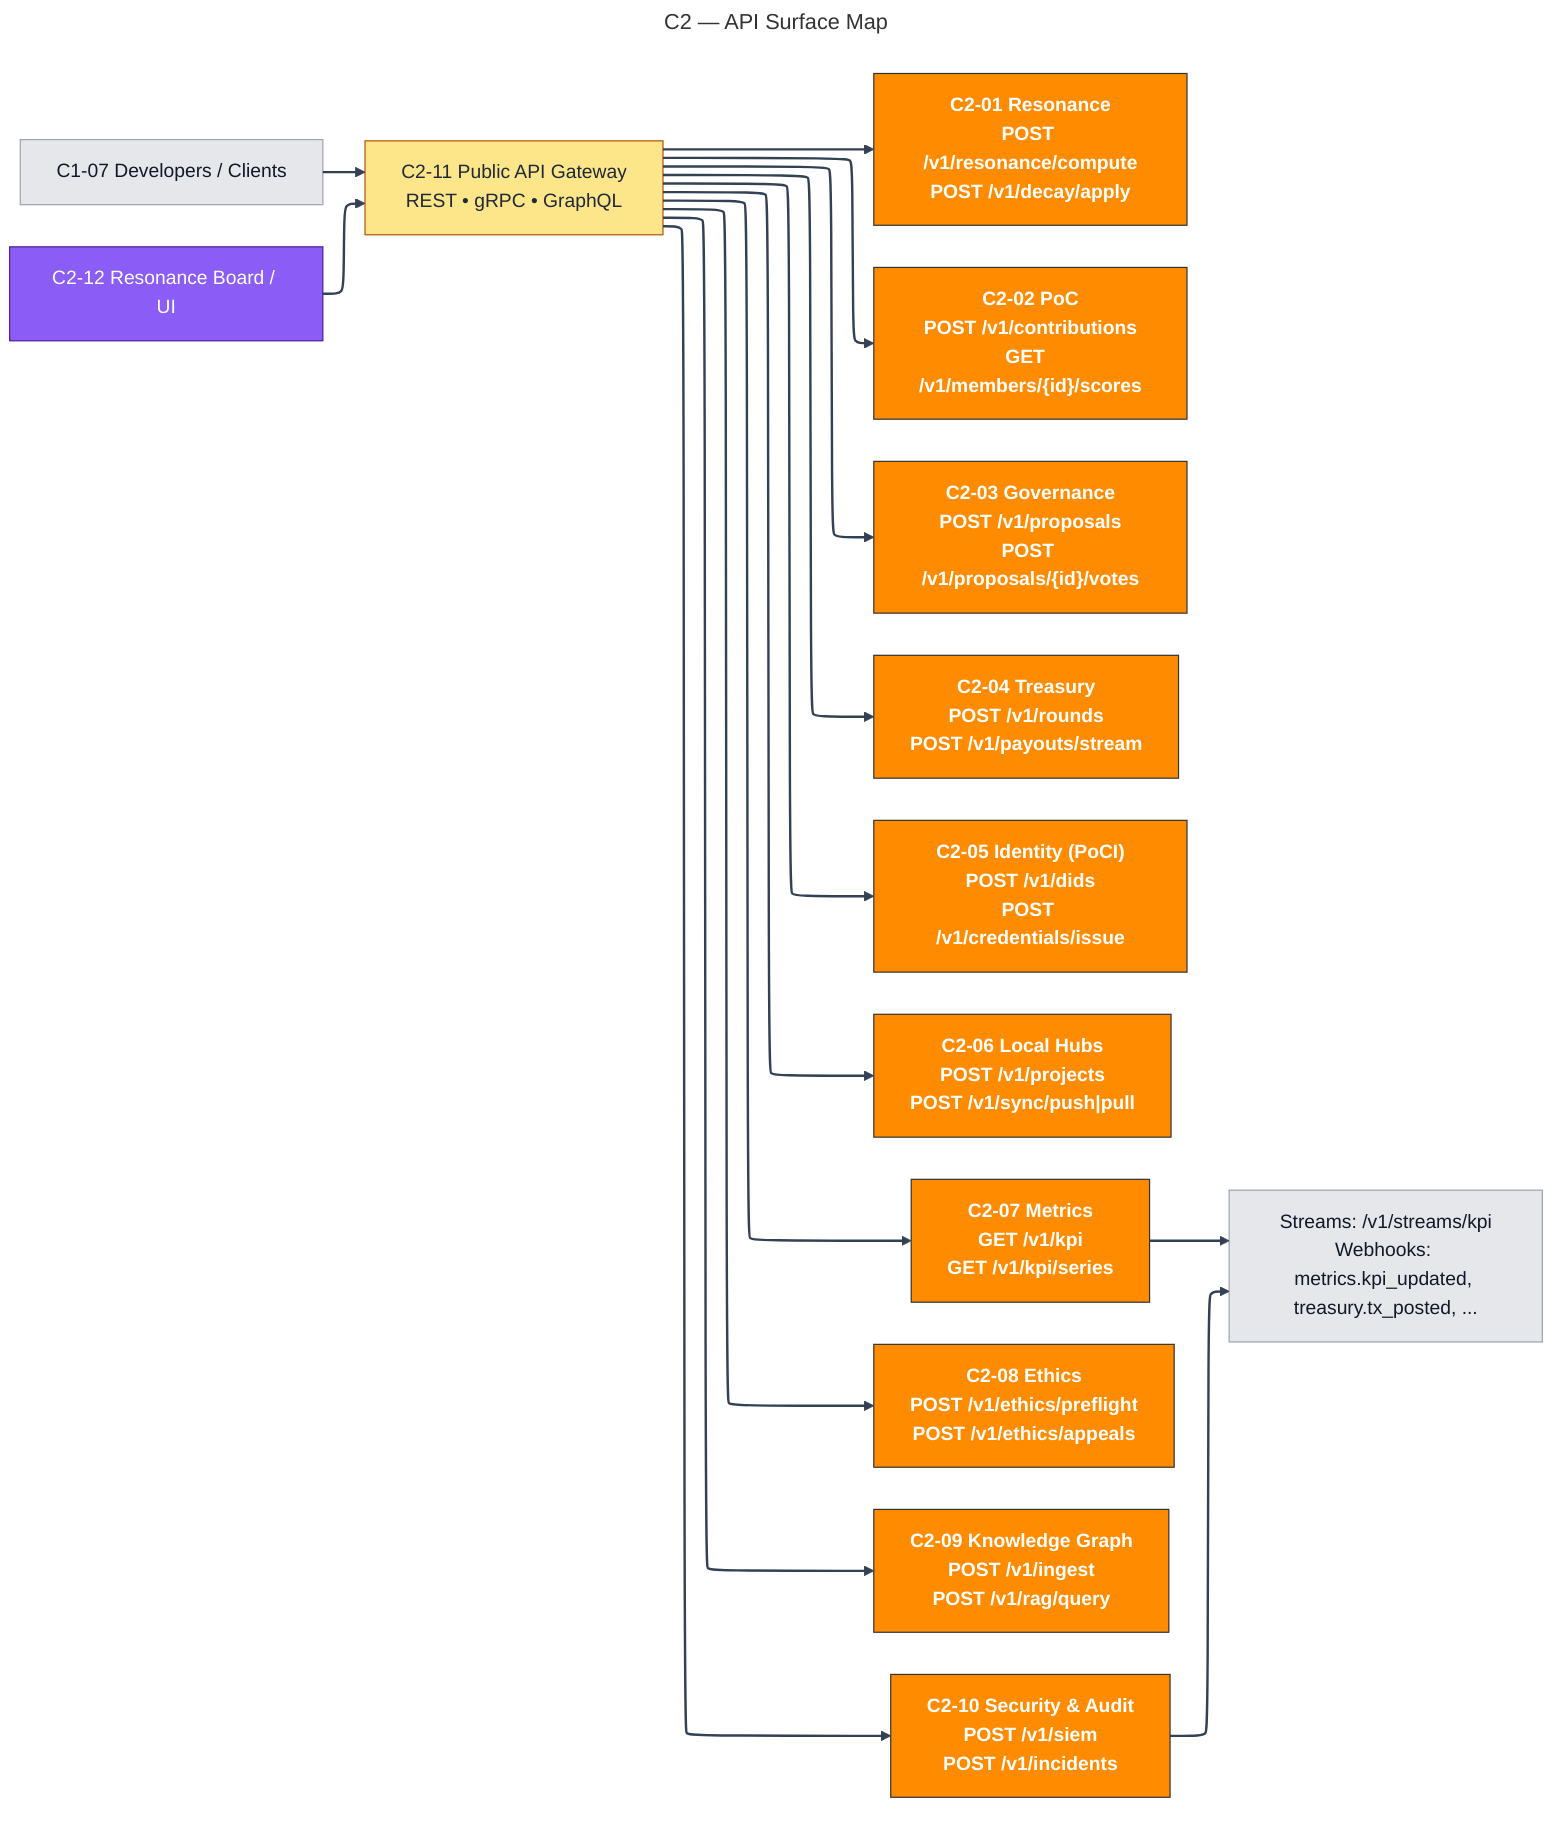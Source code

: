 ---
title: "C2 — API Surface Map"
config:
  layout: elk
---
flowchart LR
  %% Styles
  classDef container fill:#ff8b00,stroke:#333,color:#fff,font-weight:bold;
  classDef control fill:#fde68a,stroke:#b45309,color:#1f2937;
  classDef ui fill:#8b5cf6,stroke:#4c1d95,color:#ffffff;
  classDef ext fill:#e5e7eb,stroke:#9ca3af,color:#111827;
  linkStyle default stroke:#334155,stroke-width:2px;

  %% Access
  DEV["C1-07 Developers / Clients"]:::ext
  UI["C2-12 Resonance Board / UI"]:::ui
  API["C2-11 Public API Gateway\nREST • gRPC • GraphQL"]:::control

  %% Core services
  RS["C2-01 Resonance\nPOST /v1/resonance/compute\nPOST /v1/decay/apply"]:::container
  POC["C2-02 PoC\nPOST /v1/contributions\nGET  /v1/members/{id}/scores"]:::container
  GOV["C2-03 Governance\nPOST /v1/proposals\nPOST /v1/proposals/{id}/votes"]:::container
  TRE["C2-04 Treasury\nPOST /v1/rounds\nPOST /v1/payouts/stream"]:::container
  ID["C2-05 Identity (PoCI)\nPOST /v1/dids\nPOST /v1/credentials/issue"]:::container
  HUB["C2-06 Local Hubs\nPOST /v1/projects\nPOST /v1/sync/push|pull"]:::container
  MET["C2-07 Metrics\nGET /v1/kpi\nGET /v1/kpi/series"]:::container
  ETH["C2-08 Ethics\nPOST /v1/ethics/preflight\nPOST /v1/ethics/appeals"]:::container
  KG["C2-09 Knowledge Graph\nPOST /v1/ingest\nPOST /v1/rag/query"]:::container
  SEC["C2-10 Security & Audit\nPOST /v1/siem\nPOST /v1/incidents"]:::container

  %% Streams / Webhooks (read-side cues)
  SSE["Streams: /v1/streams/kpi\nWebhooks: metrics.kpi_updated, treasury.tx_posted, ..."]:::ext

  %% Edges
  DEV --> API
  UI --> API
  API --> RS
  API --> POC
  API --> GOV
  API --> TRE
  API --> ID
  API --> HUB
  API --> MET
  API --> ETH
  API --> KG
  API --> SEC
  MET --> SSE
  SEC --> SSE